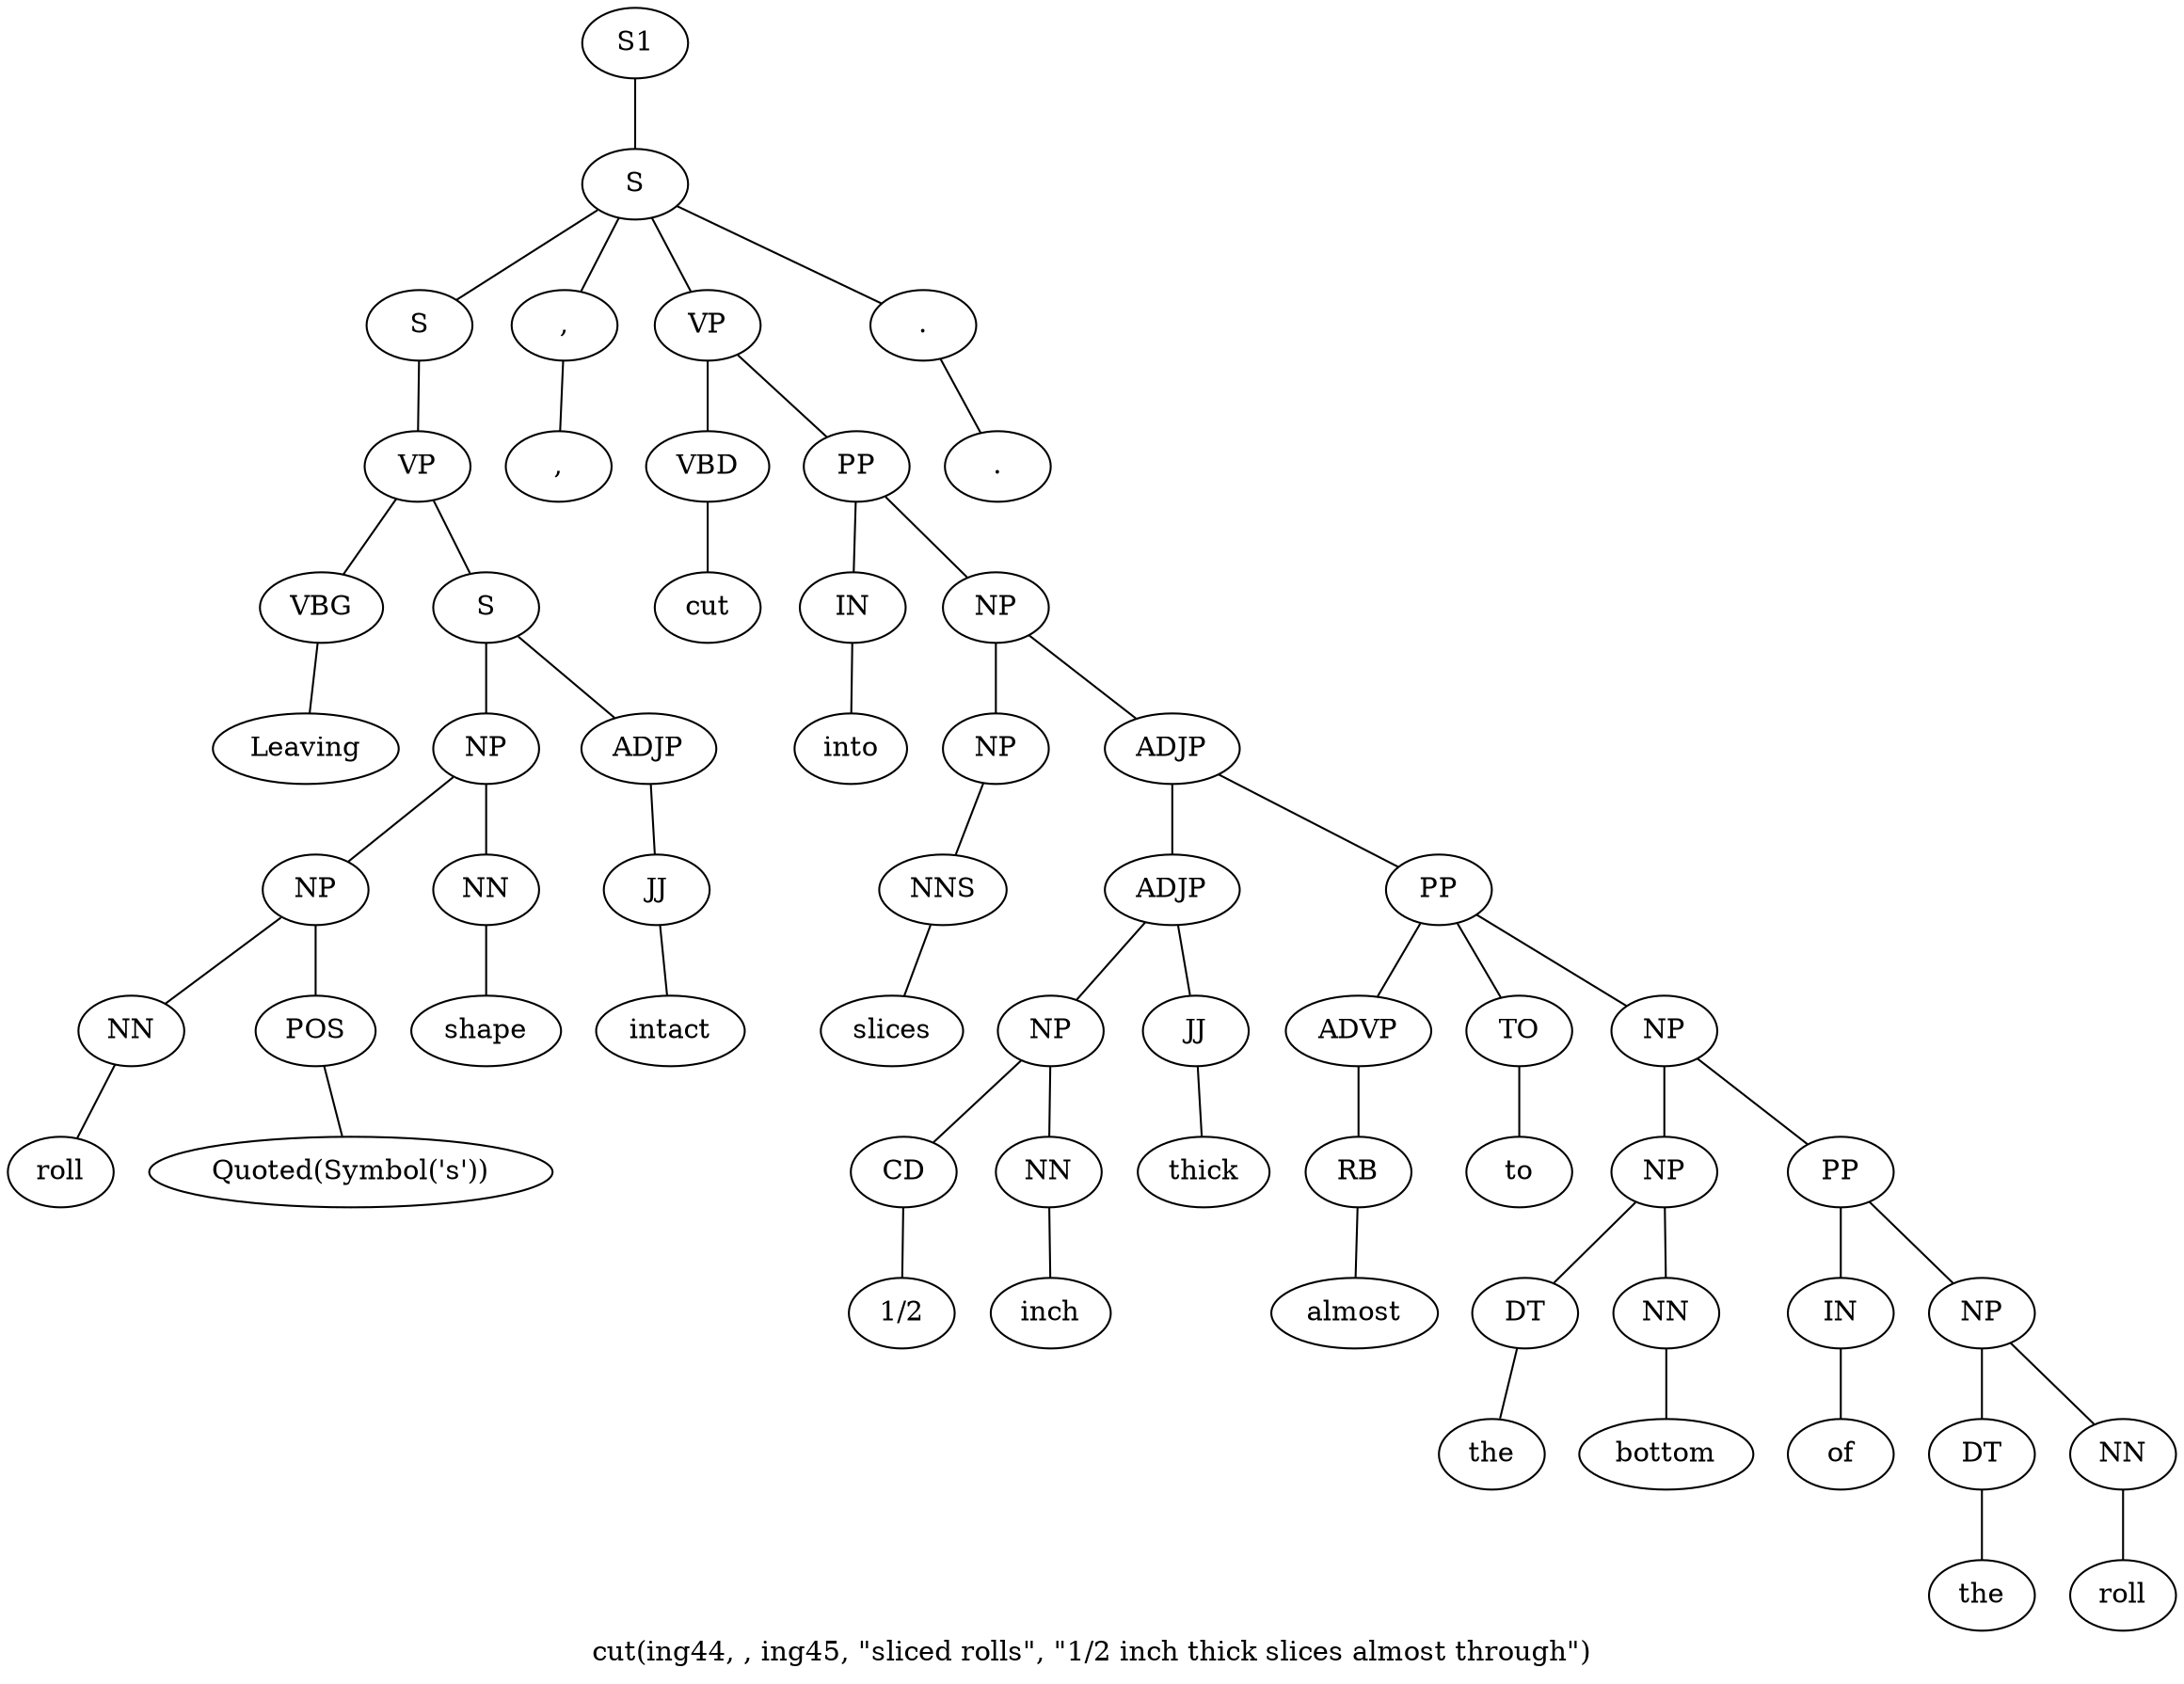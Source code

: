 graph SyntaxGraph {
	label = "cut(ing44, , ing45, \"sliced rolls\", \"1/2 inch thick slices almost through\")";
	Node0 [label="S1"];
	Node1 [label="S"];
	Node2 [label="S"];
	Node3 [label="VP"];
	Node4 [label="VBG"];
	Node5 [label="Leaving"];
	Node6 [label="S"];
	Node7 [label="NP"];
	Node8 [label="NP"];
	Node9 [label="NN"];
	Node10 [label="roll"];
	Node11 [label="POS"];
	Node12 [label="Quoted(Symbol('s'))"];
	Node13 [label="NN"];
	Node14 [label="shape"];
	Node15 [label="ADJP"];
	Node16 [label="JJ"];
	Node17 [label="intact"];
	Node18 [label=","];
	Node19 [label=","];
	Node20 [label="VP"];
	Node21 [label="VBD"];
	Node22 [label="cut"];
	Node23 [label="PP"];
	Node24 [label="IN"];
	Node25 [label="into"];
	Node26 [label="NP"];
	Node27 [label="NP"];
	Node28 [label="NNS"];
	Node29 [label="slices"];
	Node30 [label="ADJP"];
	Node31 [label="ADJP"];
	Node32 [label="NP"];
	Node33 [label="CD"];
	Node34 [label="1/2"];
	Node35 [label="NN"];
	Node36 [label="inch"];
	Node37 [label="JJ"];
	Node38 [label="thick"];
	Node39 [label="PP"];
	Node40 [label="ADVP"];
	Node41 [label="RB"];
	Node42 [label="almost"];
	Node43 [label="TO"];
	Node44 [label="to"];
	Node45 [label="NP"];
	Node46 [label="NP"];
	Node47 [label="DT"];
	Node48 [label="the"];
	Node49 [label="NN"];
	Node50 [label="bottom"];
	Node51 [label="PP"];
	Node52 [label="IN"];
	Node53 [label="of"];
	Node54 [label="NP"];
	Node55 [label="DT"];
	Node56 [label="the"];
	Node57 [label="NN"];
	Node58 [label="roll"];
	Node59 [label="."];
	Node60 [label="."];

	Node0 -- Node1;
	Node1 -- Node2;
	Node1 -- Node18;
	Node1 -- Node20;
	Node1 -- Node59;
	Node2 -- Node3;
	Node3 -- Node4;
	Node3 -- Node6;
	Node4 -- Node5;
	Node6 -- Node7;
	Node6 -- Node15;
	Node7 -- Node8;
	Node7 -- Node13;
	Node8 -- Node9;
	Node8 -- Node11;
	Node9 -- Node10;
	Node11 -- Node12;
	Node13 -- Node14;
	Node15 -- Node16;
	Node16 -- Node17;
	Node18 -- Node19;
	Node20 -- Node21;
	Node20 -- Node23;
	Node21 -- Node22;
	Node23 -- Node24;
	Node23 -- Node26;
	Node24 -- Node25;
	Node26 -- Node27;
	Node26 -- Node30;
	Node27 -- Node28;
	Node28 -- Node29;
	Node30 -- Node31;
	Node30 -- Node39;
	Node31 -- Node32;
	Node31 -- Node37;
	Node32 -- Node33;
	Node32 -- Node35;
	Node33 -- Node34;
	Node35 -- Node36;
	Node37 -- Node38;
	Node39 -- Node40;
	Node39 -- Node43;
	Node39 -- Node45;
	Node40 -- Node41;
	Node41 -- Node42;
	Node43 -- Node44;
	Node45 -- Node46;
	Node45 -- Node51;
	Node46 -- Node47;
	Node46 -- Node49;
	Node47 -- Node48;
	Node49 -- Node50;
	Node51 -- Node52;
	Node51 -- Node54;
	Node52 -- Node53;
	Node54 -- Node55;
	Node54 -- Node57;
	Node55 -- Node56;
	Node57 -- Node58;
	Node59 -- Node60;
}